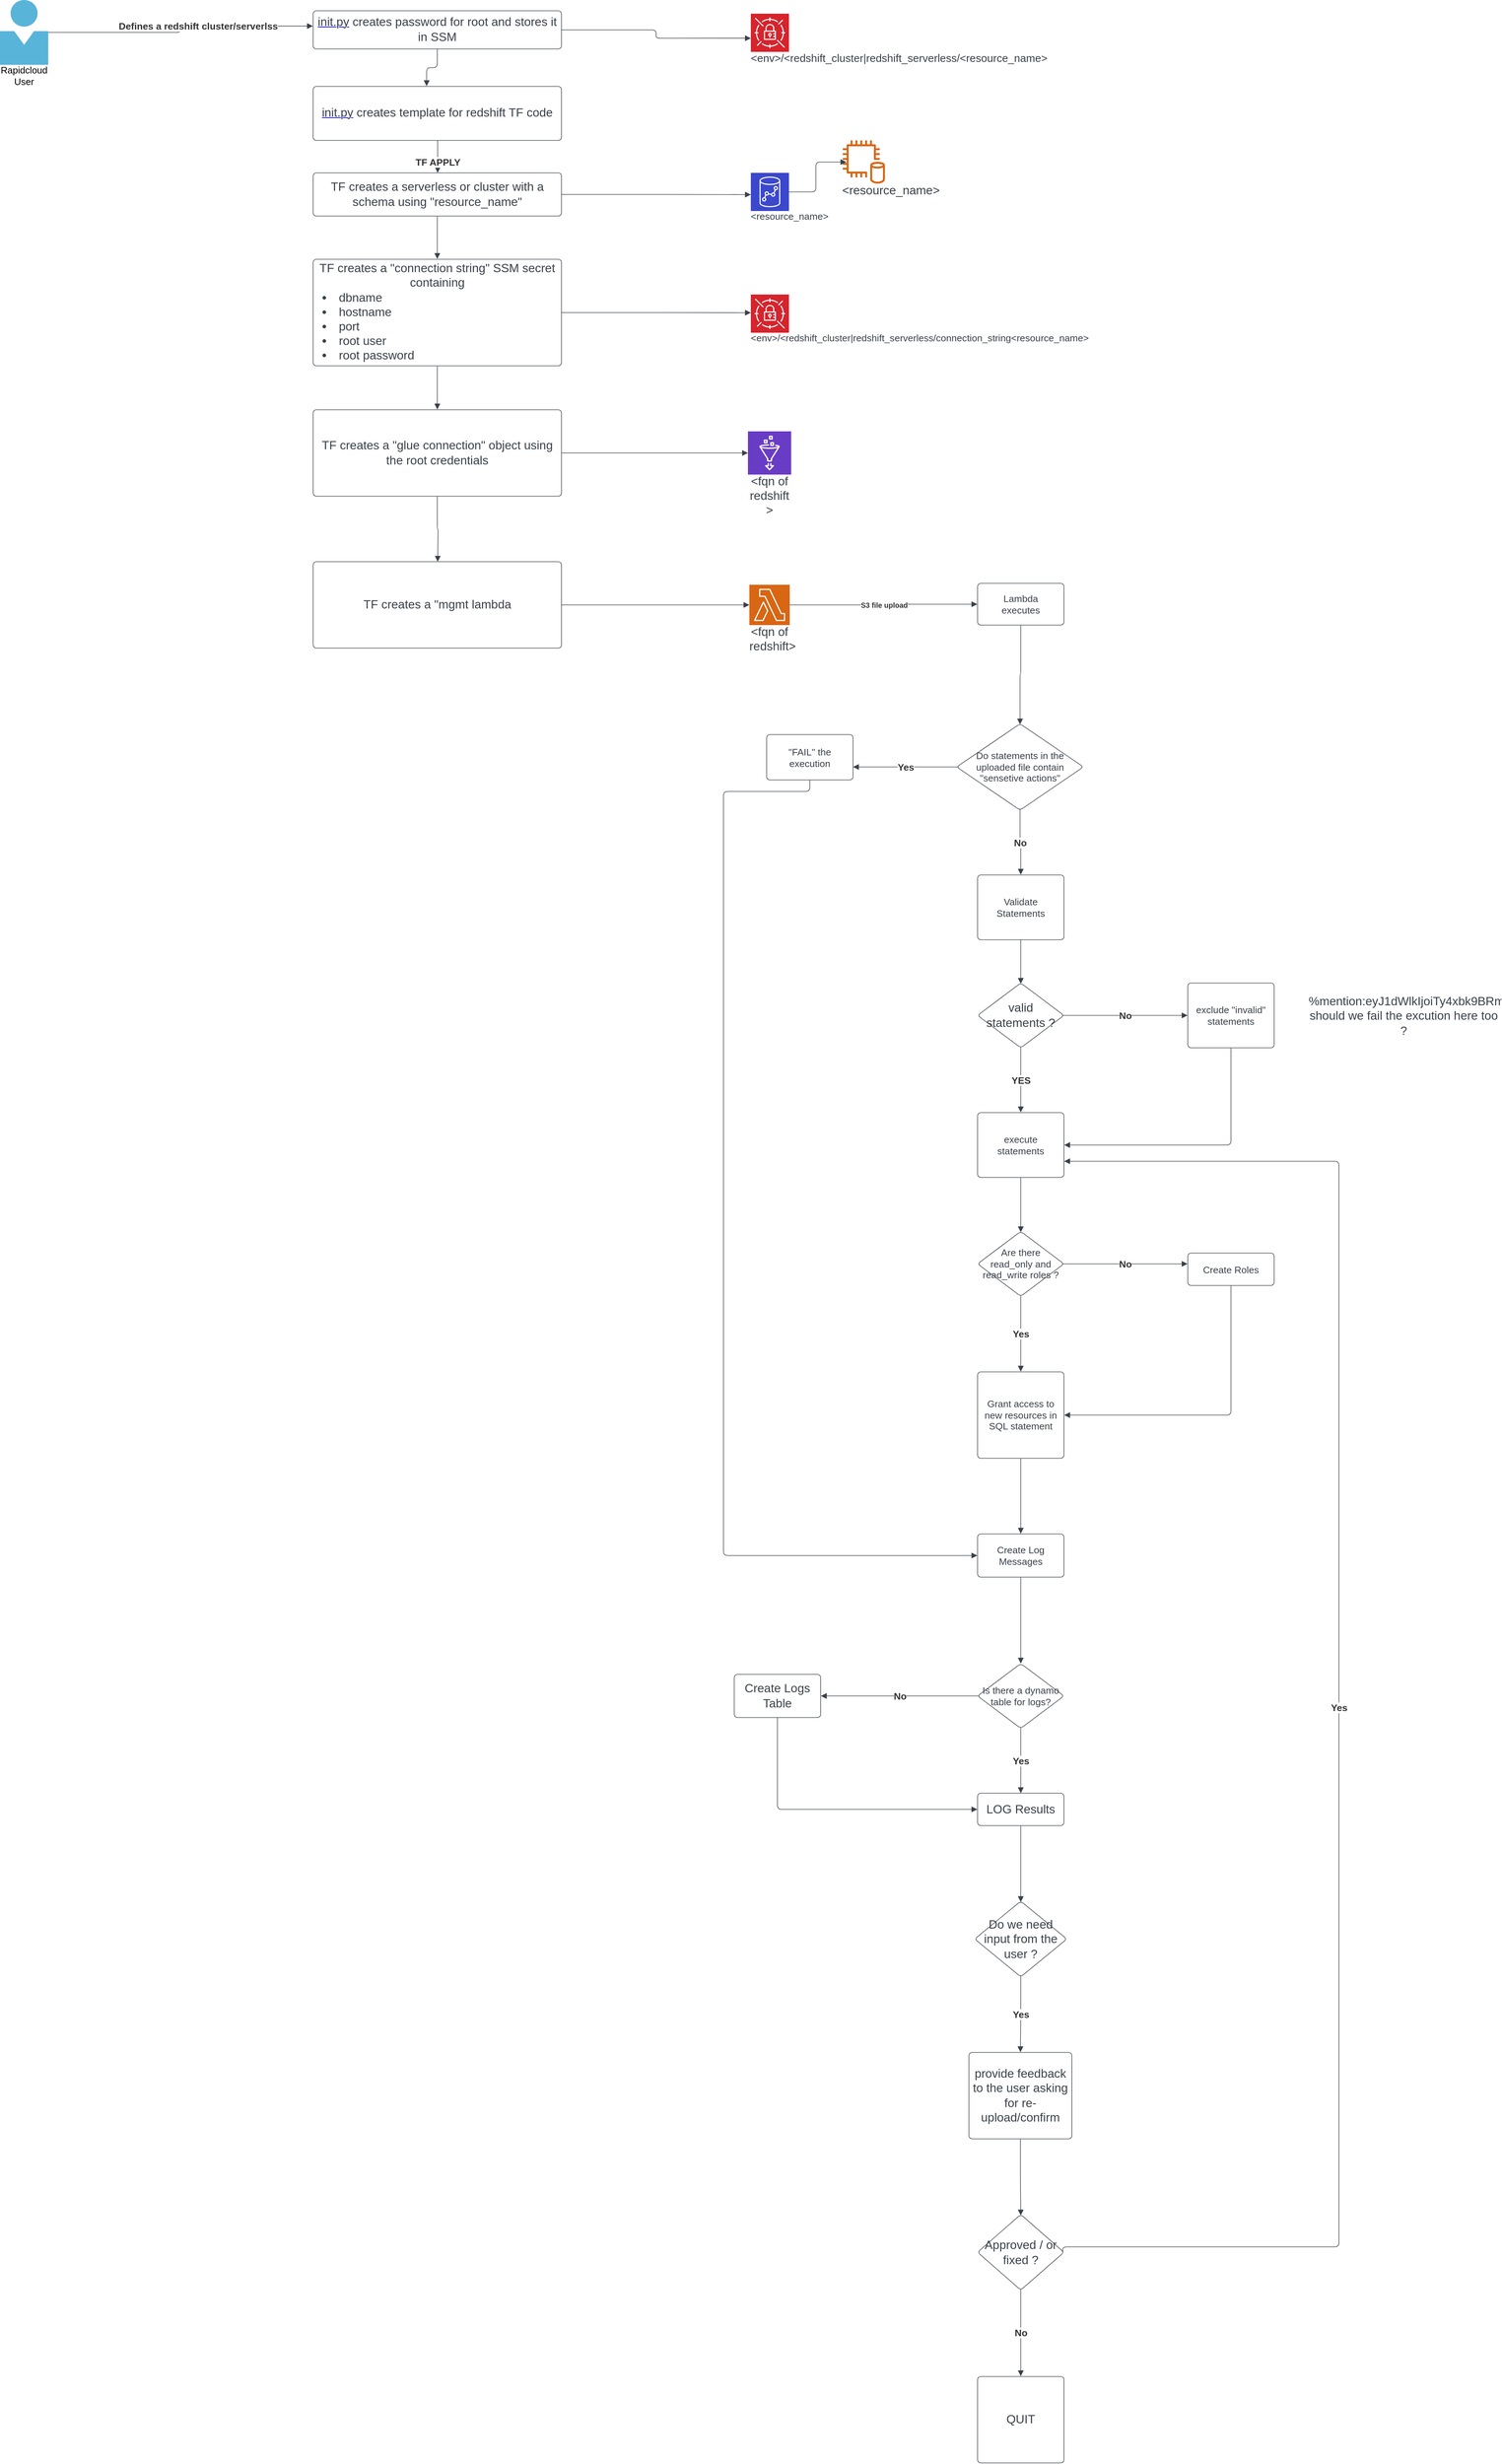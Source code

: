 <mxfile version="21.6.9" type="device">
  <diagram name="Page-1" id="D3MUcp82o2TIrYmfR78s">
    <mxGraphModel dx="1570" dy="2053" grid="1" gridSize="10" guides="1" tooltips="1" connect="1" arrows="1" fold="1" page="1" pageScale="1" pageWidth="850" pageHeight="1100" math="0" shadow="0">
      <root>
        <mxCell id="0" />
        <mxCell id="1" parent="0" />
        <mxCell id="r9yi1_FPYw5zWcIady1V-1" value="&lt;div style=&quot;display: flex; justify-content: center; text-align: center; align-items: baseline; font-size: 0; line-height: 1.25;margin-top: -2px;&quot;&gt;&lt;span&gt;&lt;a href=&quot;http://init.py&quot;&gt;&lt;span style=&quot;font-size:16.7px;color:#3a414a;&quot;&gt;init.py&lt;/span&gt;&lt;/a&gt;&lt;span style=&quot;font-size:16.7px;color:#3a414a;&quot;&gt; creates password for root and stores it in SSM &lt;/span&gt;&lt;/span&gt;&lt;/div&gt;" style="html=1;overflow=block;blockSpacing=1;whiteSpace=wrap;fontSize=13;spacing=3.8;strokeColor=#3a414a;strokeOpacity=100;rounded=1;absoluteArcSize=1;arcSize=9;strokeWidth=0.8;lucidId=3H1nGTu~5FOh;" parent="1" vertex="1">
          <mxGeometry x="570" y="-135" width="345" height="53" as="geometry" />
        </mxCell>
        <mxCell id="r9yi1_FPYw5zWcIady1V-2" value="Rapidcloud User" style="overflow=block;blockSpacing=1;whiteSpace=wrap;image;aspect=fixed;html=1;points=[];align=center;verticalAlign=top;image=img/lib/mscae/Person.svg;fontSize=13;spacing=0;strokeColor=#3a414a;strokeOpacity=100;rounded=1;absoluteArcSize=1;arcSize=9;fillColor=#59b4d9;strokeWidth=0.8;lucidId=7H1nzRKJ~Lzs;" parent="1" vertex="1">
          <mxGeometry x="135" y="-150" width="67" height="90" as="geometry" />
        </mxCell>
        <mxCell id="r9yi1_FPYw5zWcIady1V-3" value="" style="html=1;jettySize=18;whiteSpace=wrap;overflow=block;blockSpacing=1;fontSize=13;strokeColor=#3a414a;strokeOpacity=100;strokeWidth=0.8;rounded=1;arcSize=12;edgeStyle=orthogonalEdgeStyle;startArrow=none;endArrow=block;endFill=1;exitX=1;exitY=0.5;exitPerimeter=0;entryX=-0.001;entryY=0.4;entryPerimeter=0;lucidId=gI1ndXp3xkCN;" parent="1" source="r9yi1_FPYw5zWcIady1V-2" target="r9yi1_FPYw5zWcIady1V-1" edge="1">
          <mxGeometry width="100" height="100" relative="1" as="geometry">
            <Array as="points" />
          </mxGeometry>
        </mxCell>
        <mxCell id="r9yi1_FPYw5zWcIady1V-4" value="Defines a redshift cluster/serverlss " style="text;html=1;resizable=0;labelBackgroundColor=default;align=center;verticalAlign=middle;fontStyle=1;fontColor=#333333;fontSize=13.3;" parent="r9yi1_FPYw5zWcIady1V-3" vertex="1">
          <mxGeometry x="0.149" relative="1" as="geometry" />
        </mxCell>
        <mxCell id="r9yi1_FPYw5zWcIady1V-5" value="&amp;lt;env&amp;gt;/&amp;lt;redshift_cluster|redshift_serverless/&amp;lt;resource_name&amp;gt;" style="html=1;overflow=block;blockSpacing=1;whiteSpace=wrap;shape=mxgraph.aws4.resourceIcon;resIcon=mxgraph.aws4.secrets_manager;labelPosition=center;verticalLabelPosition=bottom;align=center;verticalAlign=top;strokeColor=#ffffff;pointerEvents=1;fontSize=15;fontColor=#3a414a;spacing=0;strokeOpacity=100;rounded=1;absoluteArcSize=1;arcSize=9;fillColor=#d6242d;strokeWidth=0.8;lucidId=WI1neH9JohGY;" parent="1" vertex="1">
          <mxGeometry x="1178" y="-131" width="53" height="53" as="geometry" />
        </mxCell>
        <mxCell id="r9yi1_FPYw5zWcIady1V-6" value="" style="html=1;jettySize=18;whiteSpace=wrap;fontSize=13;strokeColor=#3a414a;strokeOpacity=100;strokeWidth=0.8;rounded=1;arcSize=12;edgeStyle=orthogonalEdgeStyle;startArrow=none;endArrow=block;endFill=1;exitX=1.001;exitY=0.5;exitPerimeter=0;entryX=0;entryY=0.643;entryPerimeter=0;lucidId=3I1nt.IEYRnK;" parent="1" source="r9yi1_FPYw5zWcIady1V-1" target="r9yi1_FPYw5zWcIady1V-5" edge="1">
          <mxGeometry width="100" height="100" relative="1" as="geometry">
            <Array as="points" />
          </mxGeometry>
        </mxCell>
        <mxCell id="r9yi1_FPYw5zWcIady1V-7" value="" style="html=1;jettySize=18;whiteSpace=wrap;fontSize=13;strokeColor=#3a414a;strokeOpacity=100;strokeWidth=0.8;rounded=1;arcSize=12;edgeStyle=orthogonalEdgeStyle;startArrow=none;endArrow=block;endFill=1;lucidId=LK1nv.kl3CRE;" parent="1" edge="1">
          <mxGeometry width="100" height="100" relative="1" as="geometry">
            <Array as="points" />
            <mxPoint x="743" y="30" as="sourcePoint" />
            <mxPoint x="743" y="90" as="targetPoint" />
          </mxGeometry>
        </mxCell>
        <mxCell id="r9yi1_FPYw5zWcIady1V-8" value="TF APPLY" style="text;html=1;resizable=0;labelBackgroundColor=default;align=center;verticalAlign=middle;fontStyle=1;fontColor=#333333;fontSize=13.3;" parent="r9yi1_FPYw5zWcIady1V-7" vertex="1">
          <mxGeometry x="0.505" relative="1" as="geometry">
            <mxPoint as="offset" />
          </mxGeometry>
        </mxCell>
        <mxCell id="r9yi1_FPYw5zWcIady1V-9" value="&amp;lt;resource_name&amp;gt;" style="html=1;overflow=block;blockSpacing=1;whiteSpace=wrap;shape=mxgraph.aws4.resourceIcon;resIcon=mxgraph.aws4.redshift;verticalLabelPosition=bottom;align=center;verticalAlign=top;strokeColor=#ffffff;pointerEvents=1;fontSize=13.3;fontColor=#3a414a;spacing=0;strokeOpacity=100;rounded=1;absoluteArcSize=1;arcSize=9;fillColor=#3b48cc;strokeWidth=0.8;lucidId=cL1naiHAJ6DL;" parent="1" vertex="1">
          <mxGeometry x="1178" y="90" width="53" height="53" as="geometry" />
        </mxCell>
        <mxCell id="r9yi1_FPYw5zWcIady1V-10" value="TF creates a serverless or cluster with a schema using &quot;resource_name&quot;" style="html=1;overflow=block;blockSpacing=1;whiteSpace=wrap;fontSize=16.7;fontColor=#3a414a;spacing=3.8;strokeColor=#3a414a;strokeOpacity=100;rounded=1;absoluteArcSize=1;arcSize=9;strokeWidth=0.8;lucidId=pL1npu5KRRkG;" parent="1" vertex="1">
          <mxGeometry x="570" y="90" width="345" height="60" as="geometry" />
        </mxCell>
        <mxCell id="r9yi1_FPYw5zWcIady1V-11" value="&amp;lt;resource_name&amp;gt;" style="html=1;overflow=block;blockSpacing=1;whiteSpace=wrap;shape=mxgraph.aws4.db_on_instance2;verticalLabelPosition=bottom;align=center;verticalAlign=top;pointerEvents=1;fontSize=16.7;fontColor=#3a414a;spacing=0;strokeColor=#3a414a;strokeOpacity=100;rounded=1;absoluteArcSize=1;arcSize=9;fillColor=#d86613;strokeWidth=0.8;lucidId=GM1nT1PHP9UY;" parent="1" vertex="1">
          <mxGeometry x="1305" y="45" width="60" height="60" as="geometry" />
        </mxCell>
        <mxCell id="r9yi1_FPYw5zWcIady1V-12" value="" style="html=1;jettySize=18;whiteSpace=wrap;fontSize=13;strokeColor=#3a414a;strokeOpacity=100;strokeWidth=0.8;rounded=1;arcSize=12;edgeStyle=orthogonalEdgeStyle;startArrow=none;endArrow=block;endFill=1;exitX=1;exitY=0.5;exitPerimeter=0;entryX=0.084;entryY=0.5;entryPerimeter=0;lucidId=XM1n2neH~Lpw;" parent="1" source="r9yi1_FPYw5zWcIady1V-9" target="r9yi1_FPYw5zWcIady1V-11" edge="1">
          <mxGeometry width="100" height="100" relative="1" as="geometry">
            <Array as="points" />
          </mxGeometry>
        </mxCell>
        <mxCell id="r9yi1_FPYw5zWcIady1V-13" value="" style="html=1;jettySize=18;whiteSpace=wrap;fontSize=13;strokeColor=#3a414a;strokeOpacity=100;strokeWidth=0.8;rounded=1;arcSize=12;edgeStyle=orthogonalEdgeStyle;startArrow=none;endArrow=block;endFill=1;exitX=1.001;exitY=0.5;exitPerimeter=0;entryX=0;entryY=0.571;entryPerimeter=0;lucidId=0M1ne18ohd4b;" parent="1" source="r9yi1_FPYw5zWcIady1V-10" target="r9yi1_FPYw5zWcIady1V-9" edge="1">
          <mxGeometry width="100" height="100" relative="1" as="geometry">
            <Array as="points" />
          </mxGeometry>
        </mxCell>
        <mxCell id="r9yi1_FPYw5zWcIady1V-14" value="&lt;div style=&quot;display: flex; justify-content: center; text-align: center; align-items: baseline; font-size: 0; line-height: 1.25;margin-top: -2px;&quot;&gt;&lt;span&gt;&lt;span style=&quot;font-size:16.7px;color:#3a414a;&quot;&gt;TF creates a &quot;connection string&quot; SSM secret containing &#xa;&lt;/span&gt;&lt;/span&gt;&lt;/div&gt;&lt;ul style=&quot;margin: 0px; padding-left: 10px;list-style-position: inside; list-style-type:disc&quot;&gt;&lt;li style=&quot;text-align:left;color:#3a414a;font-size:16.7px;&quot;&gt;&lt;span style=&quot;margin-left: 0px;margin-top: -2px;&quot;&gt;&lt;span style=&quot;font-size:16.7px;color:#3a414a;&quot;&gt;dbname&lt;/span&gt;&lt;/span&gt;&lt;/li&gt;&lt;li style=&quot;text-align:left;color:#3a414a;font-size:16.7px;&quot;&gt;&lt;span style=&quot;margin-left: 0px;margin-top: -2px;&quot;&gt;&lt;span style=&quot;font-size:16.7px;color:#3a414a;&quot;&gt;hostname&lt;/span&gt;&lt;/span&gt;&lt;/li&gt;&lt;li style=&quot;text-align:left;color:#3a414a;font-size:16.7px;&quot;&gt;&lt;span style=&quot;margin-left: 0px;margin-top: -2px;&quot;&gt;&lt;span style=&quot;font-size:16.7px;color:#3a414a;&quot;&gt;port&lt;/span&gt;&lt;/span&gt;&lt;/li&gt;&lt;li style=&quot;text-align:left;color:#3a414a;font-size:16.7px;&quot;&gt;&lt;span style=&quot;margin-left: 0px;margin-top: -2px;&quot;&gt;&lt;span style=&quot;font-size:16.7px;color:#3a414a;&quot;&gt;root user&lt;/span&gt;&lt;/span&gt;&lt;/li&gt;&lt;li style=&quot;text-align:left;color:#3a414a;font-size:16.7px;&quot;&gt;&lt;span style=&quot;margin-left: 0px;margin-top: -2px;&quot;&gt;&lt;span style=&quot;font-size:16.7px;color:#3a414a;&quot;&gt;root password&lt;/span&gt;&lt;/span&gt;&lt;/li&gt;&lt;/ul&gt;" style="html=1;overflow=block;blockSpacing=1;whiteSpace=wrap;fontSize=13;spacing=3.8;strokeColor=#3a414a;strokeOpacity=100;rounded=1;absoluteArcSize=1;arcSize=9;strokeWidth=0.8;lucidId=3M1n7HOSWpg6;" parent="1" vertex="1">
          <mxGeometry x="570" y="210" width="345" height="148" as="geometry" />
        </mxCell>
        <mxCell id="r9yi1_FPYw5zWcIady1V-15" value="" style="html=1;jettySize=18;whiteSpace=wrap;fontSize=13;strokeColor=#3a414a;strokeOpacity=100;strokeWidth=0.8;rounded=1;arcSize=12;edgeStyle=orthogonalEdgeStyle;startArrow=none;endArrow=block;endFill=1;exitX=0.5;exitY=1.006;exitPerimeter=0;entryX=0.5;entryY=-0.003;entryPerimeter=0;lucidId=eN1n6g~ZohMo;" parent="1" source="r9yi1_FPYw5zWcIady1V-10" target="r9yi1_FPYw5zWcIady1V-14" edge="1">
          <mxGeometry width="100" height="100" relative="1" as="geometry">
            <Array as="points" />
          </mxGeometry>
        </mxCell>
        <mxCell id="r9yi1_FPYw5zWcIady1V-16" value="&amp;lt;env&amp;gt;/&amp;lt;redshift_cluster|redshift_serverless/connection_string&amp;lt;resource_name&amp;gt;" style="html=1;overflow=block;blockSpacing=1;whiteSpace=wrap;shape=mxgraph.aws4.resourceIcon;resIcon=mxgraph.aws4.secrets_manager;labelPosition=center;verticalLabelPosition=bottom;align=center;verticalAlign=top;strokeColor=#ffffff;pointerEvents=1;fontSize=13.3;fontColor=#3a414a;spacing=0;strokeOpacity=100;rounded=1;absoluteArcSize=1;arcSize=9;fillColor=#d6242d;strokeWidth=0.8;lucidId=WO1nl1ssPHIU;" parent="1" vertex="1">
          <mxGeometry x="1178" y="259" width="53" height="53" as="geometry" />
        </mxCell>
        <mxCell id="r9yi1_FPYw5zWcIady1V-17" value="" style="html=1;jettySize=18;whiteSpace=wrap;fontSize=13;strokeColor=#3a414a;strokeOpacity=100;strokeWidth=0.8;rounded=1;arcSize=12;edgeStyle=orthogonalEdgeStyle;startArrow=none;endArrow=block;endFill=1;exitX=1.001;exitY=0.5;exitPerimeter=0;entryX=0;entryY=0.476;entryPerimeter=0;lucidId=OP1nLHzB0lor;" parent="1" source="r9yi1_FPYw5zWcIady1V-14" target="r9yi1_FPYw5zWcIady1V-16" edge="1">
          <mxGeometry width="100" height="100" relative="1" as="geometry">
            <Array as="points" />
          </mxGeometry>
        </mxCell>
        <mxCell id="r9yi1_FPYw5zWcIady1V-18" value="TF creates a &quot;glue connection&quot; object using the root credentials " style="html=1;overflow=block;blockSpacing=1;whiteSpace=wrap;fontSize=16.7;fontColor=#3a414a;spacing=3.8;strokeColor=#3a414a;strokeOpacity=100;rounded=1;absoluteArcSize=1;arcSize=9;strokeWidth=0.8;lucidId=RP1nr45bkZGF;" parent="1" vertex="1">
          <mxGeometry x="570" y="419" width="345" height="120" as="geometry" />
        </mxCell>
        <mxCell id="r9yi1_FPYw5zWcIady1V-19" value="&amp;lt;fqn of redshift &amp;gt;" style="html=1;overflow=block;blockSpacing=1;whiteSpace=wrap;shape=mxgraph.aws4.resourceIcon;resIcon=mxgraph.aws4.glue;labelPosition=center;verticalLabelPosition=bottom;align=center;verticalAlign=top;strokeColor=#ffffff;pointerEvents=1;fontSize=16.7;fontColor=#3a414a;spacing=0;strokeOpacity=100;rounded=1;absoluteArcSize=1;arcSize=9;fillColor=#693cc5;strokeWidth=0.8;lucidId=FQ1nHec8A9cU;" parent="1" vertex="1">
          <mxGeometry x="1174" y="449" width="60" height="60" as="geometry" />
        </mxCell>
        <mxCell id="r9yi1_FPYw5zWcIady1V-20" value="" style="html=1;jettySize=18;whiteSpace=wrap;fontSize=13;strokeColor=#3a414a;strokeOpacity=100;strokeWidth=0.8;rounded=1;arcSize=12;edgeStyle=orthogonalEdgeStyle;startArrow=none;endArrow=block;endFill=1;exitX=1.001;exitY=0.5;exitPerimeter=0;entryX=0;entryY=0.5;entryPerimeter=0;lucidId=OQ1nYFY7h7BU;" parent="1" source="r9yi1_FPYw5zWcIady1V-18" target="r9yi1_FPYw5zWcIady1V-19" edge="1">
          <mxGeometry width="100" height="100" relative="1" as="geometry">
            <Array as="points" />
          </mxGeometry>
        </mxCell>
        <mxCell id="r9yi1_FPYw5zWcIady1V-21" value="" style="html=1;jettySize=18;whiteSpace=wrap;fontSize=13;strokeColor=#3a414a;strokeOpacity=100;strokeWidth=0.8;rounded=1;arcSize=12;edgeStyle=orthogonalEdgeStyle;startArrow=none;endArrow=block;endFill=1;exitX=0.5;exitY=1.003;exitPerimeter=0;entryX=0.5;entryY=-0.003;entryPerimeter=0;lucidId=fR1nVy1OTdn9;" parent="1" source="r9yi1_FPYw5zWcIady1V-14" target="r9yi1_FPYw5zWcIady1V-18" edge="1">
          <mxGeometry width="100" height="100" relative="1" as="geometry">
            <Array as="points" />
          </mxGeometry>
        </mxCell>
        <mxCell id="r9yi1_FPYw5zWcIady1V-22" value="" style="html=1;jettySize=18;whiteSpace=wrap;fontSize=13;strokeColor=#3a414a;strokeOpacity=100;strokeWidth=0.8;rounded=1;arcSize=12;edgeStyle=orthogonalEdgeStyle;startArrow=none;endArrow=block;endFill=1;exitX=0.5;exitY=1.003;exitPerimeter=0;lucidId=kR1nbLpdyI9B;" parent="1" source="r9yi1_FPYw5zWcIady1V-18" edge="1">
          <mxGeometry width="100" height="100" relative="1" as="geometry">
            <Array as="points" />
            <mxPoint x="743" y="630" as="targetPoint" />
          </mxGeometry>
        </mxCell>
        <mxCell id="r9yi1_FPYw5zWcIady1V-23" value="TF creates a &quot;mgmt lambda" style="html=1;overflow=block;blockSpacing=1;whiteSpace=wrap;fontSize=16.7;fontColor=#3a414a;spacing=3.8;strokeColor=#3a414a;strokeOpacity=100;rounded=1;absoluteArcSize=1;arcSize=9;strokeWidth=0.8;lucidId=nR1nK4qJRSdu;" parent="1" vertex="1">
          <mxGeometry x="570" y="630" width="345" height="120" as="geometry" />
        </mxCell>
        <mxCell id="r9yi1_FPYw5zWcIady1V-24" value="" style="html=1;jettySize=18;whiteSpace=wrap;fontSize=13;strokeColor=#3a414a;strokeOpacity=100;strokeWidth=0.8;rounded=1;arcSize=12;edgeStyle=orthogonalEdgeStyle;startArrow=none;endArrow=block;endFill=1;exitX=1.001;exitY=0.5;exitPerimeter=0;entryX=0;entryY=0.5;entryPerimeter=0;lucidId=7S1nbbbhiXLA;" parent="1" source="r9yi1_FPYw5zWcIady1V-23" target="r9yi1_FPYw5zWcIady1V-25" edge="1">
          <mxGeometry width="100" height="100" relative="1" as="geometry">
            <Array as="points" />
          </mxGeometry>
        </mxCell>
        <mxCell id="r9yi1_FPYw5zWcIady1V-25" value="&amp;lt;fqn of redshift&amp;gt;" style="html=1;overflow=block;blockSpacing=1;whiteSpace=wrap;shape=mxgraph.aws4.resourceIcon;resIcon=mxgraph.aws4.lambda;verticalLabelPosition=bottom;align=center;verticalAlign=top;strokeColor=#ffffff;pointerEvents=1;fontSize=16.7;fontColor=#3a414a;spacing=0;strokeOpacity=100;rounded=1;absoluteArcSize=1;arcSize=9;fillColor=#d86613;strokeWidth=0.8;lucidId=eT1nhzjq1h_v;" parent="1" vertex="1">
          <mxGeometry x="1176" y="662" width="56" height="56" as="geometry" />
        </mxCell>
        <mxCell id="r9yi1_FPYw5zWcIady1V-26" value="&lt;div style=&quot;display: flex; justify-content: center; text-align: center; align-items: baseline; font-size: 0; line-height: 1.25;margin-top: -2px;&quot;&gt;&lt;span&gt;&lt;a href=&quot;http://init.py&quot;&gt;&lt;span style=&quot;font-size:16.7px;color:#3a414a;&quot;&gt;init.py&lt;/span&gt;&lt;/a&gt;&lt;span style=&quot;font-size:16.7px;color:#3a414a;&quot;&gt; creates template for redshift TF code&lt;/span&gt;&lt;/span&gt;&lt;/div&gt;" style="html=1;overflow=block;blockSpacing=1;whiteSpace=wrap;fontSize=13;spacing=3.8;strokeColor=#3a414a;strokeOpacity=100;rounded=1;absoluteArcSize=1;arcSize=9;strokeWidth=0.8;lucidId=1T1no-Qh._c3;" parent="1" vertex="1">
          <mxGeometry x="570" y="-30" width="345" height="75" as="geometry" />
        </mxCell>
        <mxCell id="r9yi1_FPYw5zWcIady1V-27" value="" style="html=1;jettySize=18;whiteSpace=wrap;fontSize=13;strokeColor=#3a414a;strokeOpacity=100;strokeWidth=0.8;rounded=1;arcSize=12;edgeStyle=orthogonalEdgeStyle;startArrow=none;endArrow=block;endFill=1;exitX=0.5;exitY=1.007;exitPerimeter=0;entryX=0.457;entryY=-0.005;entryPerimeter=0;lucidId=tU1nJHKfAZDr;" parent="1" source="r9yi1_FPYw5zWcIady1V-1" target="r9yi1_FPYw5zWcIady1V-26" edge="1">
          <mxGeometry width="100" height="100" relative="1" as="geometry">
            <Array as="points" />
          </mxGeometry>
        </mxCell>
        <mxCell id="r9yi1_FPYw5zWcIady1V-28" value="" style="html=1;jettySize=18;whiteSpace=wrap;fontSize=13;strokeColor=#3a414a;strokeOpacity=100;strokeWidth=0.8;rounded=1;arcSize=12;edgeStyle=orthogonalEdgeStyle;startArrow=none;endArrow=block;endFill=1;exitX=1;exitY=0.5;exitPerimeter=0;entryX=-0.003;entryY=0.5;entryPerimeter=0;lucidId=ZX1nK9Tl71M1;" parent="1" source="r9yi1_FPYw5zWcIady1V-25" target="r9yi1_FPYw5zWcIady1V-30" edge="1">
          <mxGeometry width="100" height="100" relative="1" as="geometry">
            <Array as="points" />
          </mxGeometry>
        </mxCell>
        <mxCell id="r9yi1_FPYw5zWcIady1V-29" value="S3 file upload " style="text;html=1;resizable=0;labelBackgroundColor=default;align=center;verticalAlign=middle;fontStyle=1;fontColor=#333333;fontSize=10;" parent="r9yi1_FPYw5zWcIady1V-28" vertex="1">
          <mxGeometry relative="1" as="geometry" />
        </mxCell>
        <mxCell id="r9yi1_FPYw5zWcIady1V-30" value="Lambda executes" style="html=1;overflow=block;blockSpacing=1;whiteSpace=wrap;fontSize=13.3;fontColor=#3a414a;spacing=9;strokeColor=#3a414a;strokeOpacity=100;rounded=1;absoluteArcSize=1;arcSize=9;strokeWidth=0.8;lucidId=AY1nef~RwaI-;" parent="1" vertex="1">
          <mxGeometry x="1493" y="660" width="120" height="58" as="geometry" />
        </mxCell>
        <mxCell id="r9yi1_FPYw5zWcIady1V-31" value="" style="html=1;jettySize=18;whiteSpace=wrap;fontSize=13;strokeColor=#3a414a;strokeOpacity=100;strokeWidth=0.8;rounded=1;arcSize=12;edgeStyle=orthogonalEdgeStyle;startArrow=none;endArrow=block;endFill=1;exitX=0.5;exitY=1.006;exitPerimeter=0;entryX=0.5;entryY=0.008;entryPerimeter=0;lucidId=KY1n~TvkA3wE;" parent="1" source="r9yi1_FPYw5zWcIady1V-30" target="r9yi1_FPYw5zWcIady1V-32" edge="1">
          <mxGeometry width="100" height="100" relative="1" as="geometry">
            <Array as="points" />
          </mxGeometry>
        </mxCell>
        <mxCell id="r9yi1_FPYw5zWcIady1V-32" value="Do statements in the uploaded file contain &quot;sensetive actions&quot; " style="html=1;overflow=block;blockSpacing=1;whiteSpace=wrap;rhombus;fontSize=13.3;fontColor=#3a414a;spacing=3.8;strokeColor=#3a414a;strokeOpacity=100;rounded=1;absoluteArcSize=1;arcSize=9;strokeWidth=0.8;lucidId=QY1nBwet.VWi;" parent="1" vertex="1">
          <mxGeometry x="1464" y="855" width="176" height="120" as="geometry" />
        </mxCell>
        <mxCell id="r9yi1_FPYw5zWcIady1V-33" value="" style="html=1;jettySize=18;whiteSpace=wrap;fontSize=13.3;fontColor=#333333;fontStyle=1;strokeColor=#3a414a;strokeOpacity=100;strokeWidth=0.8;rounded=1;arcSize=12;edgeStyle=orthogonalEdgeStyle;startArrow=none;endArrow=block;endFill=1;exitX=0.011;exitY=0.5;exitPerimeter=0;lucidId=2Z1ney9tnF_M;" parent="1" source="r9yi1_FPYw5zWcIady1V-32" edge="1">
          <mxGeometry width="100" height="100" relative="1" as="geometry">
            <Array as="points" />
            <mxPoint x="1320" y="915" as="targetPoint" />
          </mxGeometry>
        </mxCell>
        <mxCell id="r9yi1_FPYw5zWcIady1V-34" value="Yes" style="text;html=1;resizable=0;labelBackgroundColor=default;align=center;verticalAlign=middle;fontStyle=1;fontColor=#333333;fontSize=13.3;" parent="r9yi1_FPYw5zWcIady1V-33" vertex="1">
          <mxGeometry relative="1" as="geometry" />
        </mxCell>
        <mxCell id="r9yi1_FPYw5zWcIady1V-35" value="&quot;FAIL&quot; the execution " style="html=1;overflow=block;blockSpacing=1;whiteSpace=wrap;fontSize=13.3;fontColor=#3a414a;spacing=9;strokeColor=#3a414a;strokeOpacity=100;rounded=1;absoluteArcSize=1;arcSize=9;strokeWidth=0.8;lucidId=5Z1nMWF91txN;" parent="1" vertex="1">
          <mxGeometry x="1200" y="870" width="120" height="63" as="geometry" />
        </mxCell>
        <mxCell id="r9yi1_FPYw5zWcIady1V-36" value="Validate Statements " style="html=1;overflow=block;blockSpacing=1;whiteSpace=wrap;fontSize=13.3;fontColor=#3a414a;spacing=9;strokeColor=#3a414a;strokeOpacity=100;rounded=1;absoluteArcSize=1;arcSize=9;strokeWidth=0.8;lucidId=s01nr3J4tw7_;" parent="1" vertex="1">
          <mxGeometry x="1493" y="1065" width="120" height="90" as="geometry" />
        </mxCell>
        <mxCell id="r9yi1_FPYw5zWcIady1V-37" value="" style="html=1;jettySize=18;whiteSpace=wrap;fontSize=13;strokeColor=#3a414a;strokeOpacity=100;strokeWidth=0.8;rounded=1;arcSize=12;edgeStyle=orthogonalEdgeStyle;startArrow=none;endArrow=block;endFill=1;exitX=0.5;exitY=1.006;exitPerimeter=0;entryX=-0.003;entryY=0.5;entryPerimeter=0;lucidId=451nOumD-Db6;" parent="1" source="r9yi1_FPYw5zWcIady1V-35" target="r9yi1_FPYw5zWcIady1V-54" edge="1">
          <mxGeometry width="100" height="100" relative="1" as="geometry">
            <Array as="points">
              <mxPoint x="1260" y="949" />
              <mxPoint x="1140" y="949" />
              <mxPoint x="1140" y="2010" />
            </Array>
          </mxGeometry>
        </mxCell>
        <mxCell id="r9yi1_FPYw5zWcIady1V-38" value="" style="html=1;jettySize=18;whiteSpace=wrap;fontSize=13.3;fontColor=#333333;fontStyle=1;strokeColor=#3a414a;strokeOpacity=100;strokeWidth=0.8;rounded=1;arcSize=12;edgeStyle=orthogonalEdgeStyle;startArrow=none;endArrow=block;endFill=1;exitX=0.5;exitY=0.992;exitPerimeter=0;entryX=0.5;entryY=-0.004;entryPerimeter=0;lucidId=p61nn~3b_1bD;" parent="1" source="r9yi1_FPYw5zWcIady1V-32" target="r9yi1_FPYw5zWcIady1V-36" edge="1">
          <mxGeometry width="100" height="100" relative="1" as="geometry">
            <Array as="points" />
          </mxGeometry>
        </mxCell>
        <mxCell id="r9yi1_FPYw5zWcIady1V-39" value="No" style="text;html=1;resizable=0;labelBackgroundColor=default;align=center;verticalAlign=middle;fontStyle=1;fontColor=#333333;fontSize=13.3;" parent="r9yi1_FPYw5zWcIady1V-38" vertex="1">
          <mxGeometry relative="1" as="geometry" />
        </mxCell>
        <mxCell id="r9yi1_FPYw5zWcIady1V-40" value="" style="html=1;jettySize=18;whiteSpace=wrap;fontSize=13;strokeColor=#3a414a;strokeOpacity=100;strokeWidth=0.8;rounded=1;arcSize=12;edgeStyle=orthogonalEdgeStyle;startArrow=none;endArrow=block;endFill=1;exitX=0.5;exitY=1.004;exitPerimeter=0;entryX=0.5;entryY=0.012;entryPerimeter=0;lucidId=x61nFsuV5yq3;" parent="1" source="r9yi1_FPYw5zWcIady1V-36" target="r9yi1_FPYw5zWcIady1V-41" edge="1">
          <mxGeometry width="100" height="100" relative="1" as="geometry">
            <Array as="points" />
          </mxGeometry>
        </mxCell>
        <mxCell id="r9yi1_FPYw5zWcIady1V-41" value="valid statements ?" style="html=1;overflow=block;blockSpacing=1;whiteSpace=wrap;rhombus;fontSize=16.7;fontColor=#3a414a;spacing=3.8;strokeColor=#3a414a;strokeOpacity=100;rounded=1;absoluteArcSize=1;arcSize=9;strokeWidth=0.8;lucidId=y61nQXxnShO~;" parent="1" vertex="1">
          <mxGeometry x="1493" y="1215" width="120" height="90" as="geometry" />
        </mxCell>
        <mxCell id="r9yi1_FPYw5zWcIady1V-42" value="execute statements" style="html=1;overflow=block;blockSpacing=1;whiteSpace=wrap;fontSize=13.3;fontColor=#3a414a;spacing=9;strokeColor=#3a414a;strokeOpacity=100;rounded=1;absoluteArcSize=1;arcSize=9;strokeWidth=0.8;lucidId=P61ngCT-uvDi;" parent="1" vertex="1">
          <mxGeometry x="1493" y="1395" width="120" height="90" as="geometry" />
        </mxCell>
        <mxCell id="r9yi1_FPYw5zWcIady1V-43" value="" style="html=1;jettySize=18;whiteSpace=wrap;fontSize=13.3;fontColor=#333333;fontStyle=1;strokeColor=#3a414a;strokeOpacity=100;strokeWidth=0.8;rounded=1;arcSize=12;edgeStyle=orthogonalEdgeStyle;startArrow=none;endArrow=block;endFill=1;exitX=0.5;exitY=0.988;exitPerimeter=0;entryX=0.5;entryY=-0.004;entryPerimeter=0;lucidId=461nv2kWJRB3;" parent="1" source="r9yi1_FPYw5zWcIady1V-41" target="r9yi1_FPYw5zWcIady1V-42" edge="1">
          <mxGeometry width="100" height="100" relative="1" as="geometry">
            <Array as="points" />
          </mxGeometry>
        </mxCell>
        <mxCell id="r9yi1_FPYw5zWcIady1V-44" value="YES" style="text;html=1;resizable=0;labelBackgroundColor=default;align=center;verticalAlign=middle;fontStyle=1;fontColor=#333333;fontSize=13.3;" parent="r9yi1_FPYw5zWcIady1V-43" vertex="1">
          <mxGeometry relative="1" as="geometry" />
        </mxCell>
        <mxCell id="r9yi1_FPYw5zWcIady1V-45" value="exclude &quot;invalid&quot; statements " style="html=1;overflow=block;blockSpacing=1;whiteSpace=wrap;fontSize=13.3;fontColor=#3a414a;spacing=9;strokeColor=#3a414a;strokeOpacity=100;rounded=1;absoluteArcSize=1;arcSize=9;strokeWidth=0.8;lucidId=j71nvMJkWtXr;" parent="1" vertex="1">
          <mxGeometry x="1785" y="1215" width="120" height="90" as="geometry" />
        </mxCell>
        <mxCell id="r9yi1_FPYw5zWcIady1V-46" value="" style="html=1;jettySize=18;whiteSpace=wrap;fontSize=13;strokeColor=#3a414a;strokeOpacity=100;strokeWidth=0.8;rounded=1;arcSize=12;edgeStyle=orthogonalEdgeStyle;startArrow=none;endArrow=block;endFill=1;exitX=0.5;exitY=1.004;exitPerimeter=0;entryX=0.5;entryY=0.012;entryPerimeter=0;lucidId=H71n_HGkXOAd;" parent="1" source="r9yi1_FPYw5zWcIady1V-42" target="r9yi1_FPYw5zWcIady1V-47" edge="1">
          <mxGeometry width="100" height="100" relative="1" as="geometry">
            <Array as="points" />
          </mxGeometry>
        </mxCell>
        <mxCell id="r9yi1_FPYw5zWcIady1V-47" value="Are there read_only and read_write roles ? " style="html=1;overflow=block;blockSpacing=1;whiteSpace=wrap;rhombus;fontSize=13.3;fontColor=#3a414a;spacing=3.8;strokeColor=#3a414a;strokeOpacity=100;rounded=1;absoluteArcSize=1;arcSize=9;strokeWidth=0.8;lucidId=L71naQpF7Fhz;" parent="1" vertex="1">
          <mxGeometry x="1493" y="1560" width="120" height="90" as="geometry" />
        </mxCell>
        <mxCell id="r9yi1_FPYw5zWcIady1V-48" value="" style="html=1;jettySize=18;whiteSpace=wrap;fontSize=13.3;fontColor=#333333;fontStyle=1;strokeColor=#3a414a;strokeOpacity=100;strokeWidth=0.8;rounded=1;arcSize=12;edgeStyle=orthogonalEdgeStyle;startArrow=none;endArrow=block;endFill=1;exitX=0.5;exitY=0.988;exitPerimeter=0;entryX=0.5;entryY=-0.003;entryPerimeter=0;lucidId=771nb894VQbp;" parent="1" source="r9yi1_FPYw5zWcIady1V-47" target="r9yi1_FPYw5zWcIady1V-50" edge="1">
          <mxGeometry width="100" height="100" relative="1" as="geometry">
            <Array as="points" />
          </mxGeometry>
        </mxCell>
        <mxCell id="r9yi1_FPYw5zWcIady1V-49" value="Yes" style="text;html=1;resizable=0;labelBackgroundColor=default;align=center;verticalAlign=middle;fontStyle=1;fontColor=#333333;fontSize=13.3;" parent="r9yi1_FPYw5zWcIady1V-48" vertex="1">
          <mxGeometry relative="1" as="geometry" />
        </mxCell>
        <mxCell id="r9yi1_FPYw5zWcIady1V-50" value="Grant access to new resources in SQL statement " style="html=1;overflow=block;blockSpacing=1;whiteSpace=wrap;fontSize=13.3;fontColor=#3a414a;spacing=3.8;strokeColor=#3a414a;strokeOpacity=100;rounded=1;absoluteArcSize=1;arcSize=9;strokeWidth=0.8;lucidId=871ncPbARX3-;" parent="1" vertex="1">
          <mxGeometry x="1493" y="1755" width="120" height="120" as="geometry" />
        </mxCell>
        <mxCell id="r9yi1_FPYw5zWcIady1V-51" value="Create Roles" style="html=1;overflow=block;blockSpacing=1;whiteSpace=wrap;fontSize=13.3;fontColor=#3a414a;spacing=9;strokeColor=#3a414a;strokeOpacity=100;rounded=1;absoluteArcSize=1;arcSize=9;strokeWidth=0.8;lucidId=N81n3YDZa0cQ;" parent="1" vertex="1">
          <mxGeometry x="1785" y="1590" width="120" height="45" as="geometry" />
        </mxCell>
        <mxCell id="r9yi1_FPYw5zWcIady1V-52" value="" style="html=1;jettySize=18;whiteSpace=wrap;fontSize=13;strokeColor=#3a414a;strokeOpacity=100;strokeWidth=0.8;rounded=1;arcSize=12;edgeStyle=orthogonalEdgeStyle;startArrow=none;endArrow=block;endFill=1;exitX=0.5;exitY=1.008;exitPerimeter=0;entryX=1.003;entryY=0.5;entryPerimeter=0;lucidId=Y81nWQTSseUA;" parent="1" source="r9yi1_FPYw5zWcIady1V-51" target="r9yi1_FPYw5zWcIady1V-50" edge="1">
          <mxGeometry width="100" height="100" relative="1" as="geometry">
            <Array as="points">
              <mxPoint x="1845" y="1815" />
            </Array>
          </mxGeometry>
        </mxCell>
        <mxCell id="r9yi1_FPYw5zWcIady1V-53" value="" style="html=1;jettySize=18;whiteSpace=wrap;fontSize=13;strokeColor=#3a414a;strokeOpacity=100;strokeWidth=0.8;rounded=1;arcSize=12;edgeStyle=orthogonalEdgeStyle;startArrow=none;endArrow=block;endFill=1;exitX=0.5;exitY=1.003;exitPerimeter=0;entryX=0.5;entryY=-0.006;entryPerimeter=0;lucidId=q91ntfAhz~_m;" parent="1" source="r9yi1_FPYw5zWcIady1V-50" target="r9yi1_FPYw5zWcIady1V-54" edge="1">
          <mxGeometry width="100" height="100" relative="1" as="geometry">
            <Array as="points" />
          </mxGeometry>
        </mxCell>
        <mxCell id="r9yi1_FPYw5zWcIady1V-54" value="Create Log Messages" style="html=1;overflow=block;blockSpacing=1;whiteSpace=wrap;fontSize=13.3;fontColor=#3a414a;spacing=3.8;strokeColor=#3a414a;strokeOpacity=100;rounded=1;absoluteArcSize=1;arcSize=9;strokeWidth=0.8;lucidId=s91nC6rCsiN.;" parent="1" vertex="1">
          <mxGeometry x="1493" y="1980" width="120" height="60" as="geometry" />
        </mxCell>
        <mxCell id="r9yi1_FPYw5zWcIady1V-55" value="" style="html=1;jettySize=18;whiteSpace=wrap;fontSize=13;strokeColor=#3a414a;strokeOpacity=100;strokeWidth=0.8;rounded=1;arcSize=12;edgeStyle=orthogonalEdgeStyle;startArrow=none;endArrow=block;endFill=1;exitX=0.5;exitY=1.006;exitPerimeter=0;lucidId=H91nn6oC3LeA;" parent="1" source="r9yi1_FPYw5zWcIady1V-54" edge="1">
          <mxGeometry width="100" height="100" relative="1" as="geometry">
            <Array as="points" />
            <mxPoint x="1553" y="2160" as="targetPoint" />
          </mxGeometry>
        </mxCell>
        <mxCell id="r9yi1_FPYw5zWcIady1V-56" value="Is there a dynamo table for logs? " style="html=1;overflow=block;blockSpacing=1;whiteSpace=wrap;rhombus;fontSize=13.3;fontColor=#3a414a;spacing=3.8;strokeColor=#3a414a;strokeOpacity=100;rounded=1;absoluteArcSize=1;arcSize=9;strokeWidth=0.8;lucidId=M91nHyAI7T~~;" parent="1" vertex="1">
          <mxGeometry x="1493" y="2160" width="120" height="90" as="geometry" />
        </mxCell>
        <mxCell id="r9yi1_FPYw5zWcIady1V-57" value="" style="html=1;jettySize=18;whiteSpace=wrap;fontSize=13.3;fontColor=#333333;fontStyle=1;strokeColor=#3a414a;strokeOpacity=100;strokeWidth=0.8;rounded=1;arcSize=12;edgeStyle=orthogonalEdgeStyle;startArrow=none;endArrow=block;endFill=1;exitX=0.5;exitY=0.988;exitPerimeter=0;lucidId=291nOtwnI6~H;" parent="1" source="r9yi1_FPYw5zWcIady1V-56" edge="1">
          <mxGeometry width="100" height="100" relative="1" as="geometry">
            <Array as="points" />
            <mxPoint x="1553" y="2340" as="targetPoint" />
          </mxGeometry>
        </mxCell>
        <mxCell id="r9yi1_FPYw5zWcIady1V-58" value="Yes" style="text;html=1;resizable=0;labelBackgroundColor=default;align=center;verticalAlign=middle;fontStyle=1;fontColor=#333333;fontSize=13.3;" parent="r9yi1_FPYw5zWcIady1V-57" vertex="1">
          <mxGeometry relative="1" as="geometry" />
        </mxCell>
        <mxCell id="r9yi1_FPYw5zWcIady1V-59" value="" style="html=1;jettySize=18;whiteSpace=wrap;fontSize=13.3;fontColor=#333333;fontStyle=1;strokeColor=#3a414a;strokeOpacity=100;strokeWidth=0.8;rounded=1;arcSize=12;edgeStyle=orthogonalEdgeStyle;startArrow=none;endArrow=block;endFill=1;exitX=0.016;exitY=0.5;exitPerimeter=0;entryX=1.003;entryY=0.5;entryPerimeter=0;lucidId=o-1nDzlMsGcQ;" parent="1" source="r9yi1_FPYw5zWcIady1V-56" target="r9yi1_FPYw5zWcIady1V-61" edge="1">
          <mxGeometry width="100" height="100" relative="1" as="geometry">
            <Array as="points" />
          </mxGeometry>
        </mxCell>
        <mxCell id="r9yi1_FPYw5zWcIady1V-60" value="No" style="text;html=1;resizable=0;labelBackgroundColor=default;align=center;verticalAlign=middle;fontStyle=1;fontColor=#333333;fontSize=13.3;" parent="r9yi1_FPYw5zWcIady1V-59" vertex="1">
          <mxGeometry relative="1" as="geometry" />
        </mxCell>
        <mxCell id="r9yi1_FPYw5zWcIady1V-61" value="Create Logs Table" style="html=1;overflow=block;blockSpacing=1;whiteSpace=wrap;fontSize=16.7;fontColor=#3a414a;spacing=9;strokeColor=#3a414a;strokeOpacity=100;rounded=1;absoluteArcSize=1;arcSize=9;strokeWidth=0.8;lucidId=u-1nYBqgAaeP;" parent="1" vertex="1">
          <mxGeometry x="1155" y="2175" width="120" height="60" as="geometry" />
        </mxCell>
        <mxCell id="r9yi1_FPYw5zWcIady1V-62" value="LOG Results " style="html=1;overflow=block;blockSpacing=1;whiteSpace=wrap;fontSize=16.7;fontColor=#3a414a;spacing=3.8;strokeColor=#3a414a;strokeOpacity=100;rounded=1;absoluteArcSize=1;arcSize=9;strokeWidth=0.8;lucidId=H-1n3M4YtWUG;" parent="1" vertex="1">
          <mxGeometry x="1493" y="2340" width="120" height="45" as="geometry" />
        </mxCell>
        <mxCell id="r9yi1_FPYw5zWcIady1V-63" value="" style="html=1;jettySize=18;whiteSpace=wrap;fontSize=13;strokeColor=#3a414a;strokeOpacity=100;strokeWidth=0.8;rounded=1;arcSize=12;edgeStyle=orthogonalEdgeStyle;startArrow=none;endArrow=block;endFill=1;exitX=0.5;exitY=1.006;exitPerimeter=0;entryX=-0.003;entryY=0.5;entryPerimeter=0;lucidId=Z-1ntzm9p~T7;" parent="1" source="r9yi1_FPYw5zWcIady1V-61" target="r9yi1_FPYw5zWcIady1V-62" edge="1">
          <mxGeometry width="100" height="100" relative="1" as="geometry">
            <Array as="points" />
          </mxGeometry>
        </mxCell>
        <mxCell id="r9yi1_FPYw5zWcIady1V-64" value="" style="html=1;jettySize=18;whiteSpace=wrap;fontSize=13.3;fontColor=#333333;fontStyle=1;strokeColor=#3a414a;strokeOpacity=100;strokeWidth=0.8;rounded=1;arcSize=12;edgeStyle=orthogonalEdgeStyle;startArrow=none;endArrow=block;endFill=1;exitX=0.984;exitY=0.5;exitPerimeter=0;entryX=-0.003;entryY=0.5;entryPerimeter=0;lucidId=p.1nU40V7~M5;" parent="1" source="r9yi1_FPYw5zWcIady1V-41" target="r9yi1_FPYw5zWcIady1V-45" edge="1">
          <mxGeometry width="100" height="100" relative="1" as="geometry">
            <Array as="points" />
          </mxGeometry>
        </mxCell>
        <mxCell id="r9yi1_FPYw5zWcIady1V-65" value="No" style="text;html=1;resizable=0;labelBackgroundColor=default;align=center;verticalAlign=middle;fontStyle=1;fontColor=#333333;fontSize=13.3;" parent="r9yi1_FPYw5zWcIady1V-64" vertex="1">
          <mxGeometry relative="1" as="geometry" />
        </mxCell>
        <mxCell id="r9yi1_FPYw5zWcIady1V-66" value="" style="html=1;jettySize=18;whiteSpace=wrap;fontSize=13;strokeColor=#3a414a;strokeOpacity=100;strokeWidth=0.8;rounded=1;arcSize=12;edgeStyle=orthogonalEdgeStyle;startArrow=none;endArrow=block;endFill=1;exitX=0.5;exitY=1.004;exitPerimeter=0;entryX=1.003;entryY=0.5;entryPerimeter=0;lucidId=r.1nCiOoViyJ;" parent="1" source="r9yi1_FPYw5zWcIady1V-45" target="r9yi1_FPYw5zWcIady1V-42" edge="1">
          <mxGeometry width="100" height="100" relative="1" as="geometry">
            <Array as="points" />
          </mxGeometry>
        </mxCell>
        <UserObject label="%mention:eyJ1dWlkIjoiTy4xbk9BRmRIWGRVIiwiVXNlcklkIjoiMTE5MzY4NjY5IiwiRGlzcGxheU5hbWUiOiJpcm95emlzIn0=% should we fail the excution here too ? " placeholders="1" id="r9yi1_FPYw5zWcIady1V-67">
          <mxCell style="html=1;overflow=block;blockSpacing=1;whiteSpace=wrap;fontSize=16.7;fontColor=#3a414a;spacing=3.8;strokeOpacity=0;fillOpacity=0;rounded=1;absoluteArcSize=1;arcSize=9;fillColor=#ffffff;strokeWidth=0.8;lucidId=K.1nwyqFa_u~;" parent="1" vertex="1">
            <mxGeometry x="1950" y="1215" width="270" height="91" as="geometry" />
          </mxCell>
        </UserObject>
        <mxCell id="r9yi1_FPYw5zWcIady1V-68" value="" style="html=1;jettySize=18;whiteSpace=wrap;fontSize=13.3;fontColor=#333333;fontStyle=1;strokeColor=#3a414a;strokeOpacity=100;strokeWidth=0.8;rounded=1;arcSize=12;edgeStyle=orthogonalEdgeStyle;startArrow=none;endArrow=block;endFill=1;exitX=0.984;exitY=0.5;exitPerimeter=0;entryX=-0.003;entryY=0.333;entryPerimeter=0;lucidId=b~1nzUsgCzo.;" parent="1" source="r9yi1_FPYw5zWcIady1V-47" target="r9yi1_FPYw5zWcIady1V-51" edge="1">
          <mxGeometry width="100" height="100" relative="1" as="geometry">
            <Array as="points" />
          </mxGeometry>
        </mxCell>
        <mxCell id="r9yi1_FPYw5zWcIady1V-69" value="No" style="text;html=1;resizable=0;labelBackgroundColor=default;align=center;verticalAlign=middle;fontStyle=1;fontColor=#333333;fontSize=13.3;" parent="r9yi1_FPYw5zWcIady1V-68" vertex="1">
          <mxGeometry relative="1" as="geometry" />
        </mxCell>
        <mxCell id="r9yi1_FPYw5zWcIady1V-70" value="" style="html=1;jettySize=18;whiteSpace=wrap;fontSize=13;strokeColor=#3a414a;strokeOpacity=100;strokeWidth=0.8;rounded=1;arcSize=12;edgeStyle=orthogonalEdgeStyle;startArrow=none;endArrow=block;endFill=1;exitX=0.5;exitY=1.008;exitPerimeter=0;entryX=0.5;entryY=0.012;entryPerimeter=0;lucidId=I~1nMh3hO_31;" parent="1" source="r9yi1_FPYw5zWcIady1V-62" target="r9yi1_FPYw5zWcIady1V-71" edge="1">
          <mxGeometry width="100" height="100" relative="1" as="geometry">
            <Array as="points" />
          </mxGeometry>
        </mxCell>
        <mxCell id="r9yi1_FPYw5zWcIady1V-71" value="Do we need input from the user ? " style="html=1;overflow=block;blockSpacing=1;whiteSpace=wrap;rhombus;fontSize=16.7;fontColor=#3a414a;spacing=3.8;strokeColor=#3a414a;strokeOpacity=100;rounded=1;absoluteArcSize=1;arcSize=9;strokeWidth=0.8;lucidId=M~1nExwq~YCx;" parent="1" vertex="1">
          <mxGeometry x="1489" y="2490" width="128" height="105" as="geometry" />
        </mxCell>
        <mxCell id="r9yi1_FPYw5zWcIady1V-72" value="" style="html=1;jettySize=18;whiteSpace=wrap;fontSize=13.3;fontColor=#333333;fontStyle=1;strokeColor=#3a414a;strokeOpacity=100;strokeWidth=0.8;rounded=1;arcSize=12;edgeStyle=orthogonalEdgeStyle;startArrow=none;endArrow=block;endFill=1;exitX=0.5;exitY=0.988;exitPerimeter=0;entryX=0.5;entryY=-0.003;entryPerimeter=0;lucidId=sa2nwXBREWlZ;" parent="1" source="r9yi1_FPYw5zWcIady1V-71" target="r9yi1_FPYw5zWcIady1V-74" edge="1">
          <mxGeometry width="100" height="100" relative="1" as="geometry">
            <Array as="points" />
          </mxGeometry>
        </mxCell>
        <mxCell id="r9yi1_FPYw5zWcIady1V-73" value="Yes" style="text;html=1;resizable=0;labelBackgroundColor=default;align=center;verticalAlign=middle;fontStyle=1;fontColor=#333333;fontSize=13.3;" parent="r9yi1_FPYw5zWcIady1V-72" vertex="1">
          <mxGeometry relative="1" as="geometry" />
        </mxCell>
        <mxCell id="r9yi1_FPYw5zWcIady1V-74" value="provide feedback to the user asking for re-upload/confirm" style="html=1;overflow=block;blockSpacing=1;whiteSpace=wrap;fontSize=16.7;fontColor=#3a414a;spacing=3.8;strokeColor=#3a414a;strokeOpacity=100;rounded=1;absoluteArcSize=1;arcSize=9;strokeWidth=0.8;lucidId=ua2n1DS8cV10;" parent="1" vertex="1">
          <mxGeometry x="1481" y="2700" width="143" height="120" as="geometry" />
        </mxCell>
        <mxCell id="r9yi1_FPYw5zWcIady1V-75" value="" style="html=1;jettySize=18;whiteSpace=wrap;fontSize=13;strokeColor=#3a414a;strokeOpacity=100;strokeWidth=0.8;rounded=1;arcSize=12;edgeStyle=orthogonalEdgeStyle;startArrow=none;endArrow=block;endFill=1;exitX=0.5;exitY=1.003;exitPerimeter=0;entryX=0.5;entryY=0.013;entryPerimeter=0;lucidId=ob2nfE7iAmNG;" parent="1" source="r9yi1_FPYw5zWcIady1V-74" target="r9yi1_FPYw5zWcIady1V-76" edge="1">
          <mxGeometry width="100" height="100" relative="1" as="geometry">
            <Array as="points" />
          </mxGeometry>
        </mxCell>
        <mxCell id="r9yi1_FPYw5zWcIady1V-76" value="Approved / or fixed ? " style="html=1;overflow=block;blockSpacing=1;whiteSpace=wrap;rhombus;fontSize=16.7;fontColor=#3a414a;spacing=3.8;strokeColor=#3a414a;strokeOpacity=100;rounded=1;absoluteArcSize=1;arcSize=9;strokeWidth=0.8;lucidId=pb2n1M~bilNF;" parent="1" vertex="1">
          <mxGeometry x="1493" y="2925" width="120" height="105" as="geometry" />
        </mxCell>
        <mxCell id="r9yi1_FPYw5zWcIady1V-77" value="" style="html=1;jettySize=18;whiteSpace=wrap;fontSize=13.3;fontColor=#333333;fontStyle=1;strokeColor=#3a414a;strokeOpacity=100;strokeWidth=0.8;rounded=1;arcSize=12;edgeStyle=orthogonalEdgeStyle;startArrow=none;endArrow=block;endFill=1;exitX=0.986;exitY=0.5;exitPerimeter=0;entryX=1.003;entryY=0.75;entryPerimeter=0;lucidId=Pb2nkFXp~zZl;" parent="1" source="r9yi1_FPYw5zWcIady1V-76" target="r9yi1_FPYw5zWcIady1V-42" edge="1">
          <mxGeometry width="100" height="100" relative="1" as="geometry">
            <Array as="points">
              <mxPoint x="1995" y="2970" />
              <mxPoint x="1995" y="1463" />
            </Array>
          </mxGeometry>
        </mxCell>
        <mxCell id="r9yi1_FPYw5zWcIady1V-78" value="Yes" style="text;html=1;resizable=0;labelBackgroundColor=default;align=center;verticalAlign=middle;fontStyle=1;fontColor=#333333;fontSize=13.3;" parent="r9yi1_FPYw5zWcIady1V-77" vertex="1">
          <mxGeometry relative="1" as="geometry">
            <mxPoint as="offset" />
          </mxGeometry>
        </mxCell>
        <mxCell id="r9yi1_FPYw5zWcIady1V-79" value="" style="html=1;jettySize=18;whiteSpace=wrap;fontSize=13.3;fontColor=#333333;fontStyle=1;strokeColor=#3a414a;strokeOpacity=100;strokeWidth=0.8;rounded=1;arcSize=12;edgeStyle=orthogonalEdgeStyle;startArrow=none;endArrow=block;endFill=1;exitX=0.5;exitY=0.987;exitPerimeter=0;entryX=0.5;entryY=-0.003;entryPerimeter=0;lucidId=hc2nDu88C~JH;" parent="1" source="r9yi1_FPYw5zWcIady1V-76" target="r9yi1_FPYw5zWcIady1V-81" edge="1">
          <mxGeometry width="100" height="100" relative="1" as="geometry">
            <Array as="points" />
          </mxGeometry>
        </mxCell>
        <mxCell id="r9yi1_FPYw5zWcIady1V-80" value="No" style="text;html=1;resizable=0;labelBackgroundColor=default;align=center;verticalAlign=middle;fontStyle=1;fontColor=#333333;fontSize=13.3;" parent="r9yi1_FPYw5zWcIady1V-79" vertex="1">
          <mxGeometry relative="1" as="geometry" />
        </mxCell>
        <mxCell id="r9yi1_FPYw5zWcIady1V-81" value="QUIT" style="html=1;overflow=block;blockSpacing=1;whiteSpace=wrap;fontSize=16.7;fontColor=#3a414a;spacing=3.8;strokeColor=#3a414a;strokeOpacity=100;rounded=1;absoluteArcSize=1;arcSize=9;strokeWidth=0.8;lucidId=jc2nFEormiIy;" parent="1" vertex="1">
          <mxGeometry x="1493" y="3150" width="120" height="120" as="geometry" />
        </mxCell>
      </root>
    </mxGraphModel>
  </diagram>
</mxfile>
